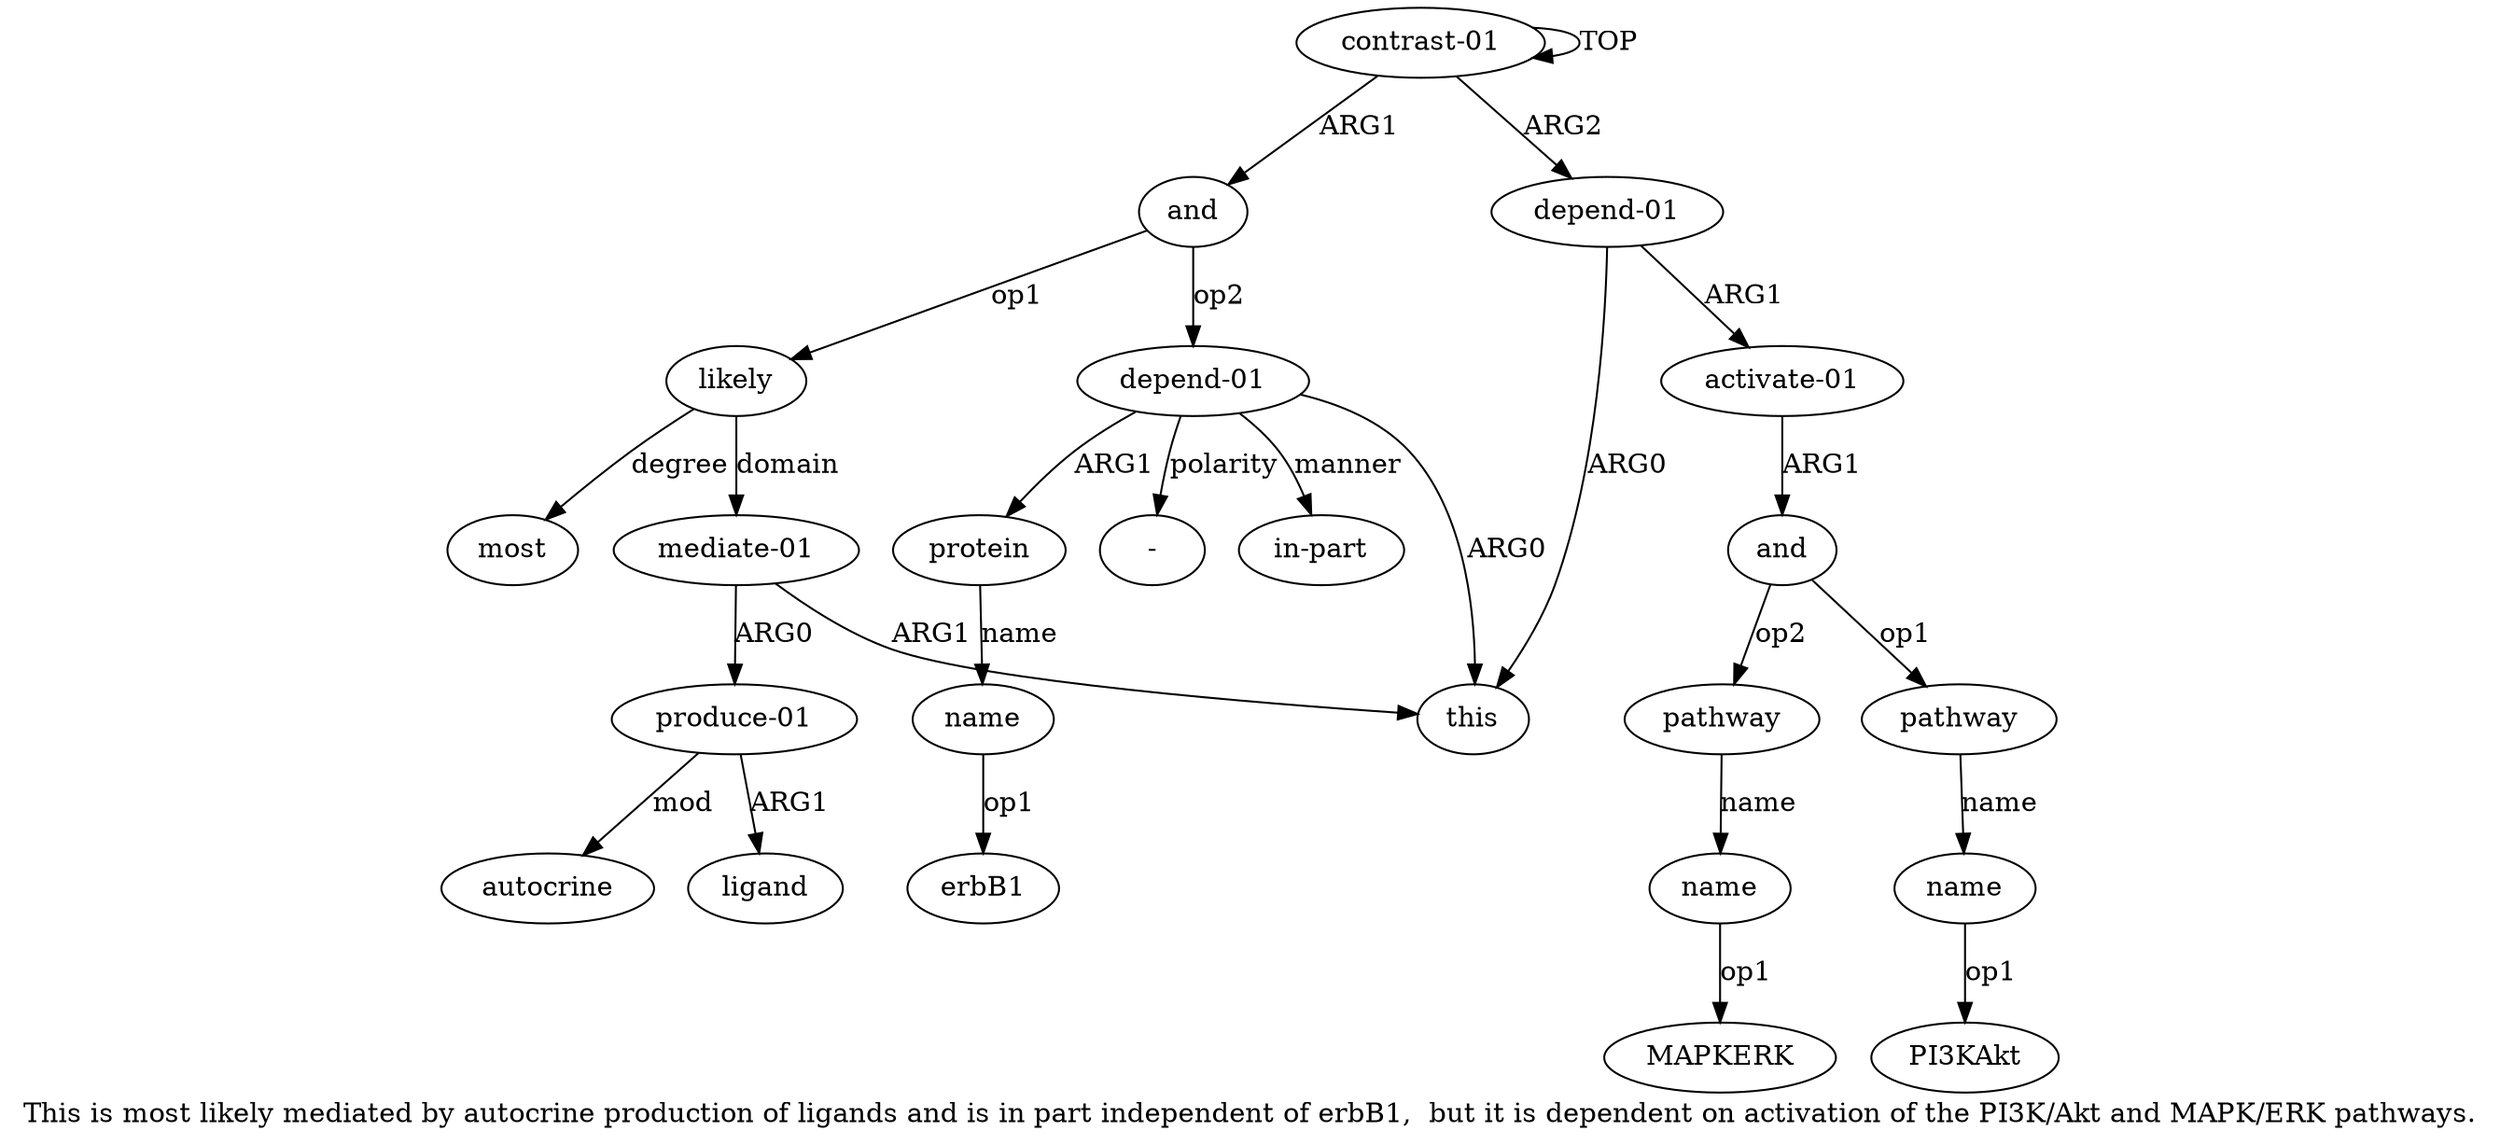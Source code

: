 digraph  {
	graph [label="This is most likely mediated by autocrine production of ligands and is in part independent of erbB1,  but it is dependent on activation \
of the PI3K/Akt and MAPK/ERK pathways."];
	node [label="\N"];
	a9	 [color=black,
		gold_ind=9,
		gold_label="depend-01",
		label="depend-01",
		test_ind=9,
		test_label="depend-01"];
	"a9 -"	 [color=black,
		gold_ind=-1,
		gold_label="-",
		label="-",
		test_ind=-1,
		test_label="-"];
	a9 -> "a9 -" [key=0,
	color=black,
	gold_label=polarity,
	label=polarity,
	test_label=polarity];
a10 [color=black,
	gold_ind=10,
	gold_label=protein,
	label=protein,
	test_ind=10,
	test_label=protein];
a9 -> a10 [key=0,
color=black,
gold_label=ARG1,
label=ARG1,
test_label=ARG1];
a12 [color=black,
gold_ind=12,
gold_label="in-part",
label="in-part",
test_ind=12,
test_label="in-part"];
a9 -> a12 [key=0,
color=black,
gold_label=manner,
label=manner,
test_label=manner];
a8 [color=black,
gold_ind=8,
gold_label=this,
label=this,
test_ind=8,
test_label=this];
a9 -> a8 [key=0,
color=black,
gold_label=ARG0,
label=ARG0,
test_label=ARG0];
"a19 MAPKERK" [color=black,
gold_ind=-1,
gold_label=MAPKERK,
label=MAPKERK,
test_ind=-1,
test_label=MAPKERK];
a15 [color=black,
gold_ind=15,
gold_label=and,
label=and,
test_ind=15,
test_label=and];
a16 [color=black,
gold_ind=16,
gold_label=pathway,
label=pathway,
test_ind=16,
test_label=pathway];
a15 -> a16 [key=0,
color=black,
gold_label=op1,
label=op1,
test_label=op1];
a18 [color=black,
gold_ind=18,
gold_label=pathway,
label=pathway,
test_ind=18,
test_label=pathway];
a15 -> a18 [key=0,
color=black,
gold_label=op2,
label=op2,
test_label=op2];
a14 [color=black,
gold_ind=14,
gold_label="activate-01",
label="activate-01",
test_ind=14,
test_label="activate-01"];
a14 -> a15 [key=0,
color=black,
gold_label=ARG1,
label=ARG1,
test_label=ARG1];
a17 [color=black,
gold_ind=17,
gold_label=name,
label=name,
test_ind=17,
test_label=name];
"a17 PI3KAkt" [color=black,
gold_ind=-1,
gold_label=PI3KAkt,
label=PI3KAkt,
test_ind=-1,
test_label=PI3KAkt];
a17 -> "a17 PI3KAkt" [key=0,
color=black,
gold_label=op1,
label=op1,
test_label=op1];
a16 -> a17 [key=0,
color=black,
gold_label=name,
label=name,
test_label=name];
a11 [color=black,
gold_ind=11,
gold_label=name,
label=name,
test_ind=11,
test_label=name];
"a11 erbB1" [color=black,
gold_ind=-1,
gold_label=erbB1,
label=erbB1,
test_ind=-1,
test_label=erbB1];
a11 -> "a11 erbB1" [key=0,
color=black,
gold_label=op1,
label=op1,
test_label=op1];
a10 -> a11 [key=0,
color=black,
gold_label=name,
label=name,
test_label=name];
a13 [color=black,
gold_ind=13,
gold_label="depend-01",
label="depend-01",
test_ind=13,
test_label="depend-01"];
a13 -> a14 [key=0,
color=black,
gold_label=ARG1,
label=ARG1,
test_label=ARG1];
a13 -> a8 [key=0,
color=black,
gold_label=ARG0,
label=ARG0,
test_label=ARG0];
a19 [color=black,
gold_ind=19,
gold_label=name,
label=name,
test_ind=19,
test_label=name];
a19 -> "a19 MAPKERK" [key=0,
color=black,
gold_label=op1,
label=op1,
test_label=op1];
a18 -> a19 [key=0,
color=black,
gold_label=name,
label=name,
test_label=name];
a1 [color=black,
gold_ind=1,
gold_label=and,
label=and,
test_ind=1,
test_label=and];
a1 -> a9 [key=0,
color=black,
gold_label=op2,
label=op2,
test_label=op2];
a2 [color=black,
gold_ind=2,
gold_label=likely,
label=likely,
test_ind=2,
test_label=likely];
a1 -> a2 [key=0,
color=black,
gold_label=op1,
label=op1,
test_label=op1];
a0 [color=black,
gold_ind=0,
gold_label="contrast-01",
label="contrast-01",
test_ind=0,
test_label="contrast-01"];
a0 -> a13 [key=0,
color=black,
gold_label=ARG2,
label=ARG2,
test_label=ARG2];
a0 -> a1 [key=0,
color=black,
gold_label=ARG1,
label=ARG1,
test_label=ARG1];
a0 -> a0 [key=0,
color=black,
gold_label=TOP,
label=TOP,
test_label=TOP];
a3 [color=black,
gold_ind=3,
gold_label=most,
label=most,
test_ind=3,
test_label=most];
a2 -> a3 [key=0,
color=black,
gold_label=degree,
label=degree,
test_label=degree];
a4 [color=black,
gold_ind=4,
gold_label="mediate-01",
label="mediate-01",
test_ind=4,
test_label="mediate-01"];
a2 -> a4 [key=0,
color=black,
gold_label=domain,
label=domain,
test_label=domain];
a5 [color=black,
gold_ind=5,
gold_label="produce-01",
label="produce-01",
test_ind=5,
test_label="produce-01"];
a7 [color=black,
gold_ind=7,
gold_label=autocrine,
label=autocrine,
test_ind=7,
test_label=autocrine];
a5 -> a7 [key=0,
color=black,
gold_label=mod,
label=mod,
test_label=mod];
a6 [color=black,
gold_ind=6,
gold_label=ligand,
label=ligand,
test_ind=6,
test_label=ligand];
a5 -> a6 [key=0,
color=black,
gold_label=ARG1,
label=ARG1,
test_label=ARG1];
a4 -> a5 [key=0,
color=black,
gold_label=ARG0,
label=ARG0,
test_label=ARG0];
a4 -> a8 [key=0,
color=black,
gold_label=ARG1,
label=ARG1,
test_label=ARG1];
}
